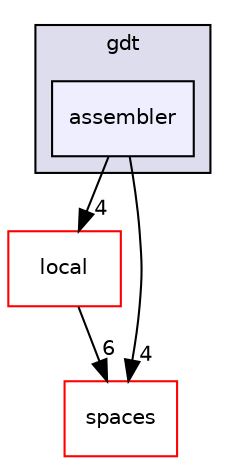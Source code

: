 digraph "assembler" {
  compound=true
  node [ fontsize="10", fontname="Helvetica"];
  edge [ labelfontsize="10", labelfontname="Helvetica"];
  subgraph clusterdir_34906b46abd2322068aa0195bd244708 {
    graph [ bgcolor="#ddddee", pencolor="black", label="gdt" fontname="Helvetica", fontsize="10", URL="dir_34906b46abd2322068aa0195bd244708.html"]
  dir_4c554f9d783d63f5e41bbf46d8f2008d [shape=box, label="assembler", style="filled", fillcolor="#eeeeff", pencolor="black", URL="dir_4c554f9d783d63f5e41bbf46d8f2008d.html"];
  }
  dir_e5964b6fd5a6d82d96e1215fe4a1a66d [shape=box label="local" fillcolor="white" style="filled" color="red" URL="dir_e5964b6fd5a6d82d96e1215fe4a1a66d.html"];
  dir_43d0cc378a1b7044a9ebea179385123e [shape=box label="spaces" fillcolor="white" style="filled" color="red" URL="dir_43d0cc378a1b7044a9ebea179385123e.html"];
  dir_e5964b6fd5a6d82d96e1215fe4a1a66d->dir_43d0cc378a1b7044a9ebea179385123e [headlabel="6", labeldistance=1.5 headhref="dir_000007_000014.html"];
  dir_4c554f9d783d63f5e41bbf46d8f2008d->dir_e5964b6fd5a6d82d96e1215fe4a1a66d [headlabel="4", labeldistance=1.5 headhref="dir_000015_000007.html"];
  dir_4c554f9d783d63f5e41bbf46d8f2008d->dir_43d0cc378a1b7044a9ebea179385123e [headlabel="4", labeldistance=1.5 headhref="dir_000015_000014.html"];
}
